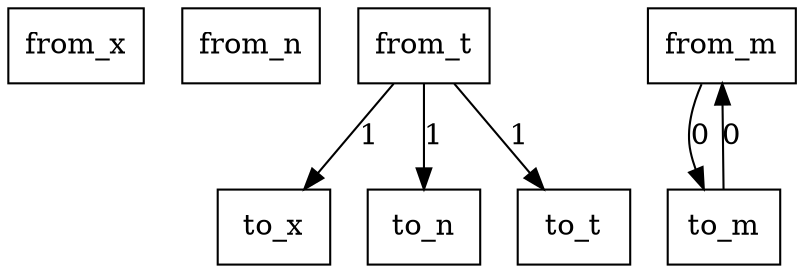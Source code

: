 digraph {
    graph [rankdir=TB
          ,bgcolor=transparent];
    node [shape=box
         ,fillcolor=white
         ,style=filled];
    0 [label=<from_x>];
    1 [label=<from_n>];
    2 [label=<from_t>];
    3 [label=<from_m>];
    4 [label=<to_x>];
    5 [label=<to_n>];
    6 [label=<to_t>];
    7 [label=<to_m>];
    2 -> 4 [label=1];
    2 -> 5 [label=1];
    2 -> 6 [label=1];
    3 -> 7 [label=0];
    7 -> 3 [label=0];
}